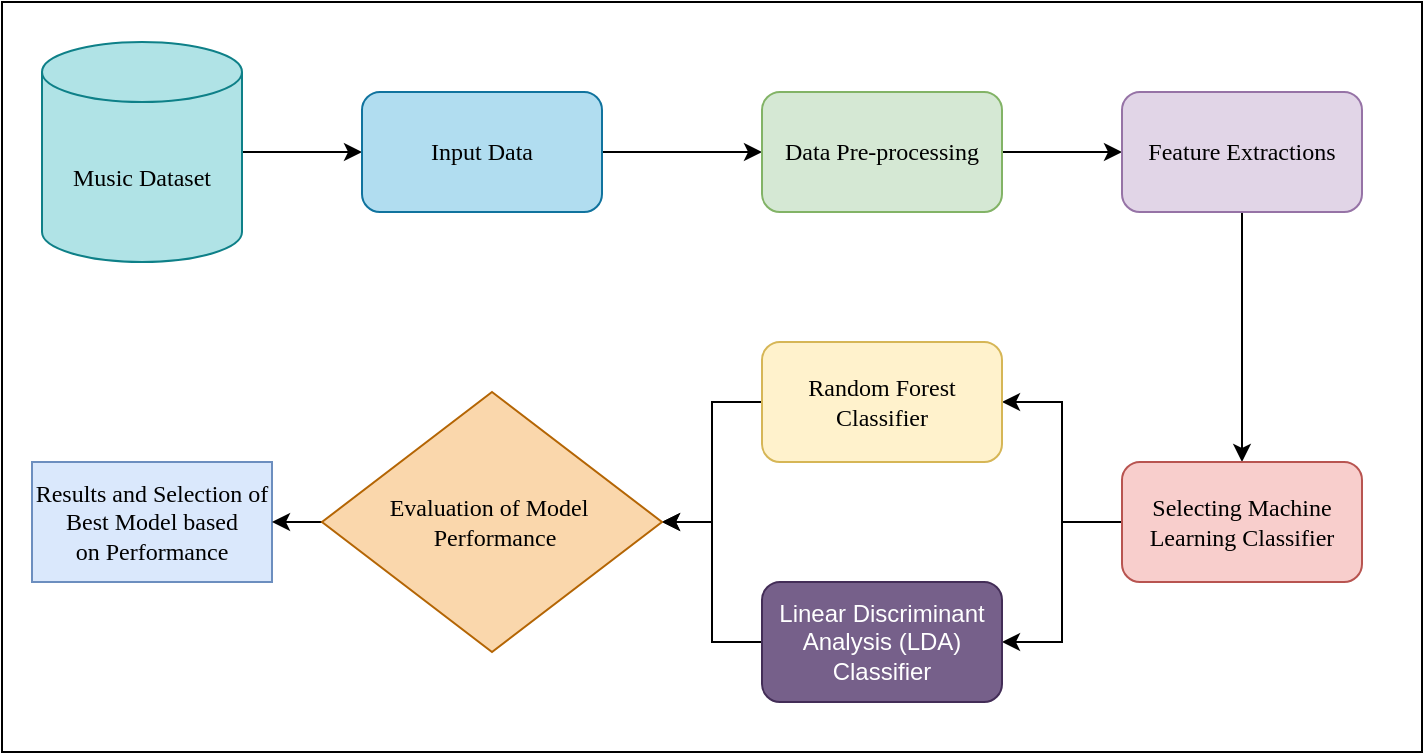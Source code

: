 <mxfile version="21.1.8" type="github">
  <diagram name="Page-1" id="KCYgNrp8mzLGK3hBjVOz">
    <mxGraphModel dx="1000" dy="646" grid="1" gridSize="10" guides="1" tooltips="1" connect="1" arrows="1" fold="1" page="1" pageScale="1" pageWidth="850" pageHeight="1100" math="0" shadow="0">
      <root>
        <mxCell id="0" />
        <mxCell id="1" parent="0" />
        <mxCell id="YtpAy4mG23N0Q5VTQB2m-24" value="" style="rounded=0;whiteSpace=wrap;html=1;labelBorderColor=#00CCCC;fontColor=#00CCCC;" vertex="1" parent="1">
          <mxGeometry x="10" y="40" width="710" height="375" as="geometry" />
        </mxCell>
        <mxCell id="YtpAy4mG23N0Q5VTQB2m-3" style="edgeStyle=orthogonalEdgeStyle;rounded=0;orthogonalLoop=1;jettySize=auto;html=1;exitX=1;exitY=0.5;exitDx=0;exitDy=0;exitPerimeter=0;entryX=0;entryY=0.5;entryDx=0;entryDy=0;" edge="1" parent="1" source="YtpAy4mG23N0Q5VTQB2m-1" target="YtpAy4mG23N0Q5VTQB2m-2">
          <mxGeometry relative="1" as="geometry" />
        </mxCell>
        <mxCell id="YtpAy4mG23N0Q5VTQB2m-1" value="&lt;font face=&quot;Times New Roman&quot;&gt;Music Dataset&lt;/font&gt;" style="shape=cylinder3;whiteSpace=wrap;html=1;boundedLbl=1;backgroundOutline=1;size=15;fillColor=#b0e3e6;strokeColor=#0e8088;" vertex="1" parent="1">
          <mxGeometry x="30" y="60" width="100" height="110" as="geometry" />
        </mxCell>
        <mxCell id="YtpAy4mG23N0Q5VTQB2m-10" style="edgeStyle=orthogonalEdgeStyle;rounded=0;orthogonalLoop=1;jettySize=auto;html=1;exitX=1;exitY=0.5;exitDx=0;exitDy=0;entryX=0;entryY=0.5;entryDx=0;entryDy=0;" edge="1" parent="1" source="YtpAy4mG23N0Q5VTQB2m-2" target="YtpAy4mG23N0Q5VTQB2m-7">
          <mxGeometry relative="1" as="geometry" />
        </mxCell>
        <mxCell id="YtpAy4mG23N0Q5VTQB2m-2" value="&lt;font face=&quot;Times New Roman&quot;&gt;Input Data&lt;/font&gt;" style="rounded=1;whiteSpace=wrap;html=1;fillColor=#b1ddf0;strokeColor=#10739e;" vertex="1" parent="1">
          <mxGeometry x="190" y="85" width="120" height="60" as="geometry" />
        </mxCell>
        <mxCell id="YtpAy4mG23N0Q5VTQB2m-11" style="edgeStyle=orthogonalEdgeStyle;rounded=0;orthogonalLoop=1;jettySize=auto;html=1;exitX=1;exitY=0.5;exitDx=0;exitDy=0;entryX=0;entryY=0.5;entryDx=0;entryDy=0;" edge="1" parent="1" source="YtpAy4mG23N0Q5VTQB2m-7" target="YtpAy4mG23N0Q5VTQB2m-8">
          <mxGeometry relative="1" as="geometry" />
        </mxCell>
        <mxCell id="YtpAy4mG23N0Q5VTQB2m-7" value="&lt;font face=&quot;Times New Roman&quot;&gt;Data Pre-processing&lt;/font&gt;" style="rounded=1;whiteSpace=wrap;html=1;fillColor=#d5e8d4;strokeColor=#82b366;" vertex="1" parent="1">
          <mxGeometry x="390" y="85" width="120" height="60" as="geometry" />
        </mxCell>
        <mxCell id="YtpAy4mG23N0Q5VTQB2m-12" style="edgeStyle=orthogonalEdgeStyle;rounded=0;orthogonalLoop=1;jettySize=auto;html=1;exitX=0.5;exitY=1;exitDx=0;exitDy=0;entryX=0.5;entryY=0;entryDx=0;entryDy=0;" edge="1" parent="1" source="YtpAy4mG23N0Q5VTQB2m-8" target="YtpAy4mG23N0Q5VTQB2m-9">
          <mxGeometry relative="1" as="geometry" />
        </mxCell>
        <mxCell id="YtpAy4mG23N0Q5VTQB2m-8" value="&lt;font face=&quot;Times New Roman&quot;&gt;Feature Extractions&lt;/font&gt;" style="rounded=1;whiteSpace=wrap;html=1;fillColor=#e1d5e7;strokeColor=#9673a6;" vertex="1" parent="1">
          <mxGeometry x="570" y="85" width="120" height="60" as="geometry" />
        </mxCell>
        <mxCell id="YtpAy4mG23N0Q5VTQB2m-15" style="edgeStyle=orthogonalEdgeStyle;rounded=0;orthogonalLoop=1;jettySize=auto;html=1;entryX=1;entryY=0.5;entryDx=0;entryDy=0;" edge="1" parent="1" source="YtpAy4mG23N0Q5VTQB2m-9" target="YtpAy4mG23N0Q5VTQB2m-13">
          <mxGeometry relative="1" as="geometry" />
        </mxCell>
        <mxCell id="YtpAy4mG23N0Q5VTQB2m-16" style="edgeStyle=orthogonalEdgeStyle;rounded=0;orthogonalLoop=1;jettySize=auto;html=1;entryX=1;entryY=0.5;entryDx=0;entryDy=0;" edge="1" parent="1" source="YtpAy4mG23N0Q5VTQB2m-9" target="YtpAy4mG23N0Q5VTQB2m-14">
          <mxGeometry relative="1" as="geometry" />
        </mxCell>
        <mxCell id="YtpAy4mG23N0Q5VTQB2m-9" value="&lt;font face=&quot;Times New Roman&quot;&gt;Selecting Machine Learning Classifier&lt;/font&gt;" style="rounded=1;whiteSpace=wrap;html=1;fillColor=#f8cecc;strokeColor=#b85450;" vertex="1" parent="1">
          <mxGeometry x="570" y="270" width="120" height="60" as="geometry" />
        </mxCell>
        <mxCell id="YtpAy4mG23N0Q5VTQB2m-19" style="edgeStyle=orthogonalEdgeStyle;rounded=0;orthogonalLoop=1;jettySize=auto;html=1;" edge="1" parent="1" source="YtpAy4mG23N0Q5VTQB2m-13" target="YtpAy4mG23N0Q5VTQB2m-18">
          <mxGeometry relative="1" as="geometry" />
        </mxCell>
        <mxCell id="YtpAy4mG23N0Q5VTQB2m-13" value="&lt;font face=&quot;Times New Roman&quot;&gt;Random Forest Classifier&lt;/font&gt;" style="rounded=1;whiteSpace=wrap;html=1;fillColor=#fff2cc;strokeColor=#d6b656;" vertex="1" parent="1">
          <mxGeometry x="390" y="210" width="120" height="60" as="geometry" />
        </mxCell>
        <mxCell id="YtpAy4mG23N0Q5VTQB2m-20" style="edgeStyle=orthogonalEdgeStyle;rounded=0;orthogonalLoop=1;jettySize=auto;html=1;exitX=0;exitY=0.5;exitDx=0;exitDy=0;" edge="1" parent="1" source="YtpAy4mG23N0Q5VTQB2m-14" target="YtpAy4mG23N0Q5VTQB2m-18">
          <mxGeometry relative="1" as="geometry" />
        </mxCell>
        <mxCell id="YtpAy4mG23N0Q5VTQB2m-14" value="Linear Discriminant Analysis (LDA) Classifier" style="rounded=1;whiteSpace=wrap;html=1;fillColor=#76608a;strokeColor=#432D57;fontColor=#ffffff;" vertex="1" parent="1">
          <mxGeometry x="390" y="330" width="120" height="60" as="geometry" />
        </mxCell>
        <mxCell id="YtpAy4mG23N0Q5VTQB2m-17" value="&lt;font face=&quot;Times New Roman&quot;&gt;Results and Selection of Best Model based on&amp;nbsp;Performance&lt;/font&gt;" style="rounded=0;whiteSpace=wrap;html=1;fillColor=#dae8fc;strokeColor=#6c8ebf;" vertex="1" parent="1">
          <mxGeometry x="25" y="270" width="120" height="60" as="geometry" />
        </mxCell>
        <mxCell id="YtpAy4mG23N0Q5VTQB2m-22" style="edgeStyle=orthogonalEdgeStyle;rounded=0;orthogonalLoop=1;jettySize=auto;html=1;exitX=0;exitY=0.5;exitDx=0;exitDy=0;entryX=1;entryY=0.5;entryDx=0;entryDy=0;" edge="1" parent="1" source="YtpAy4mG23N0Q5VTQB2m-18" target="YtpAy4mG23N0Q5VTQB2m-17">
          <mxGeometry relative="1" as="geometry" />
        </mxCell>
        <mxCell id="YtpAy4mG23N0Q5VTQB2m-18" value="&lt;font face=&quot;Times New Roman&quot;&gt;Evaluation of Model&amp;nbsp; &amp;nbsp;Performance&lt;/font&gt;" style="rhombus;whiteSpace=wrap;html=1;fillColor=#fad7ac;strokeColor=#b46504;" vertex="1" parent="1">
          <mxGeometry x="170" y="235" width="170" height="130" as="geometry" />
        </mxCell>
      </root>
    </mxGraphModel>
  </diagram>
</mxfile>
